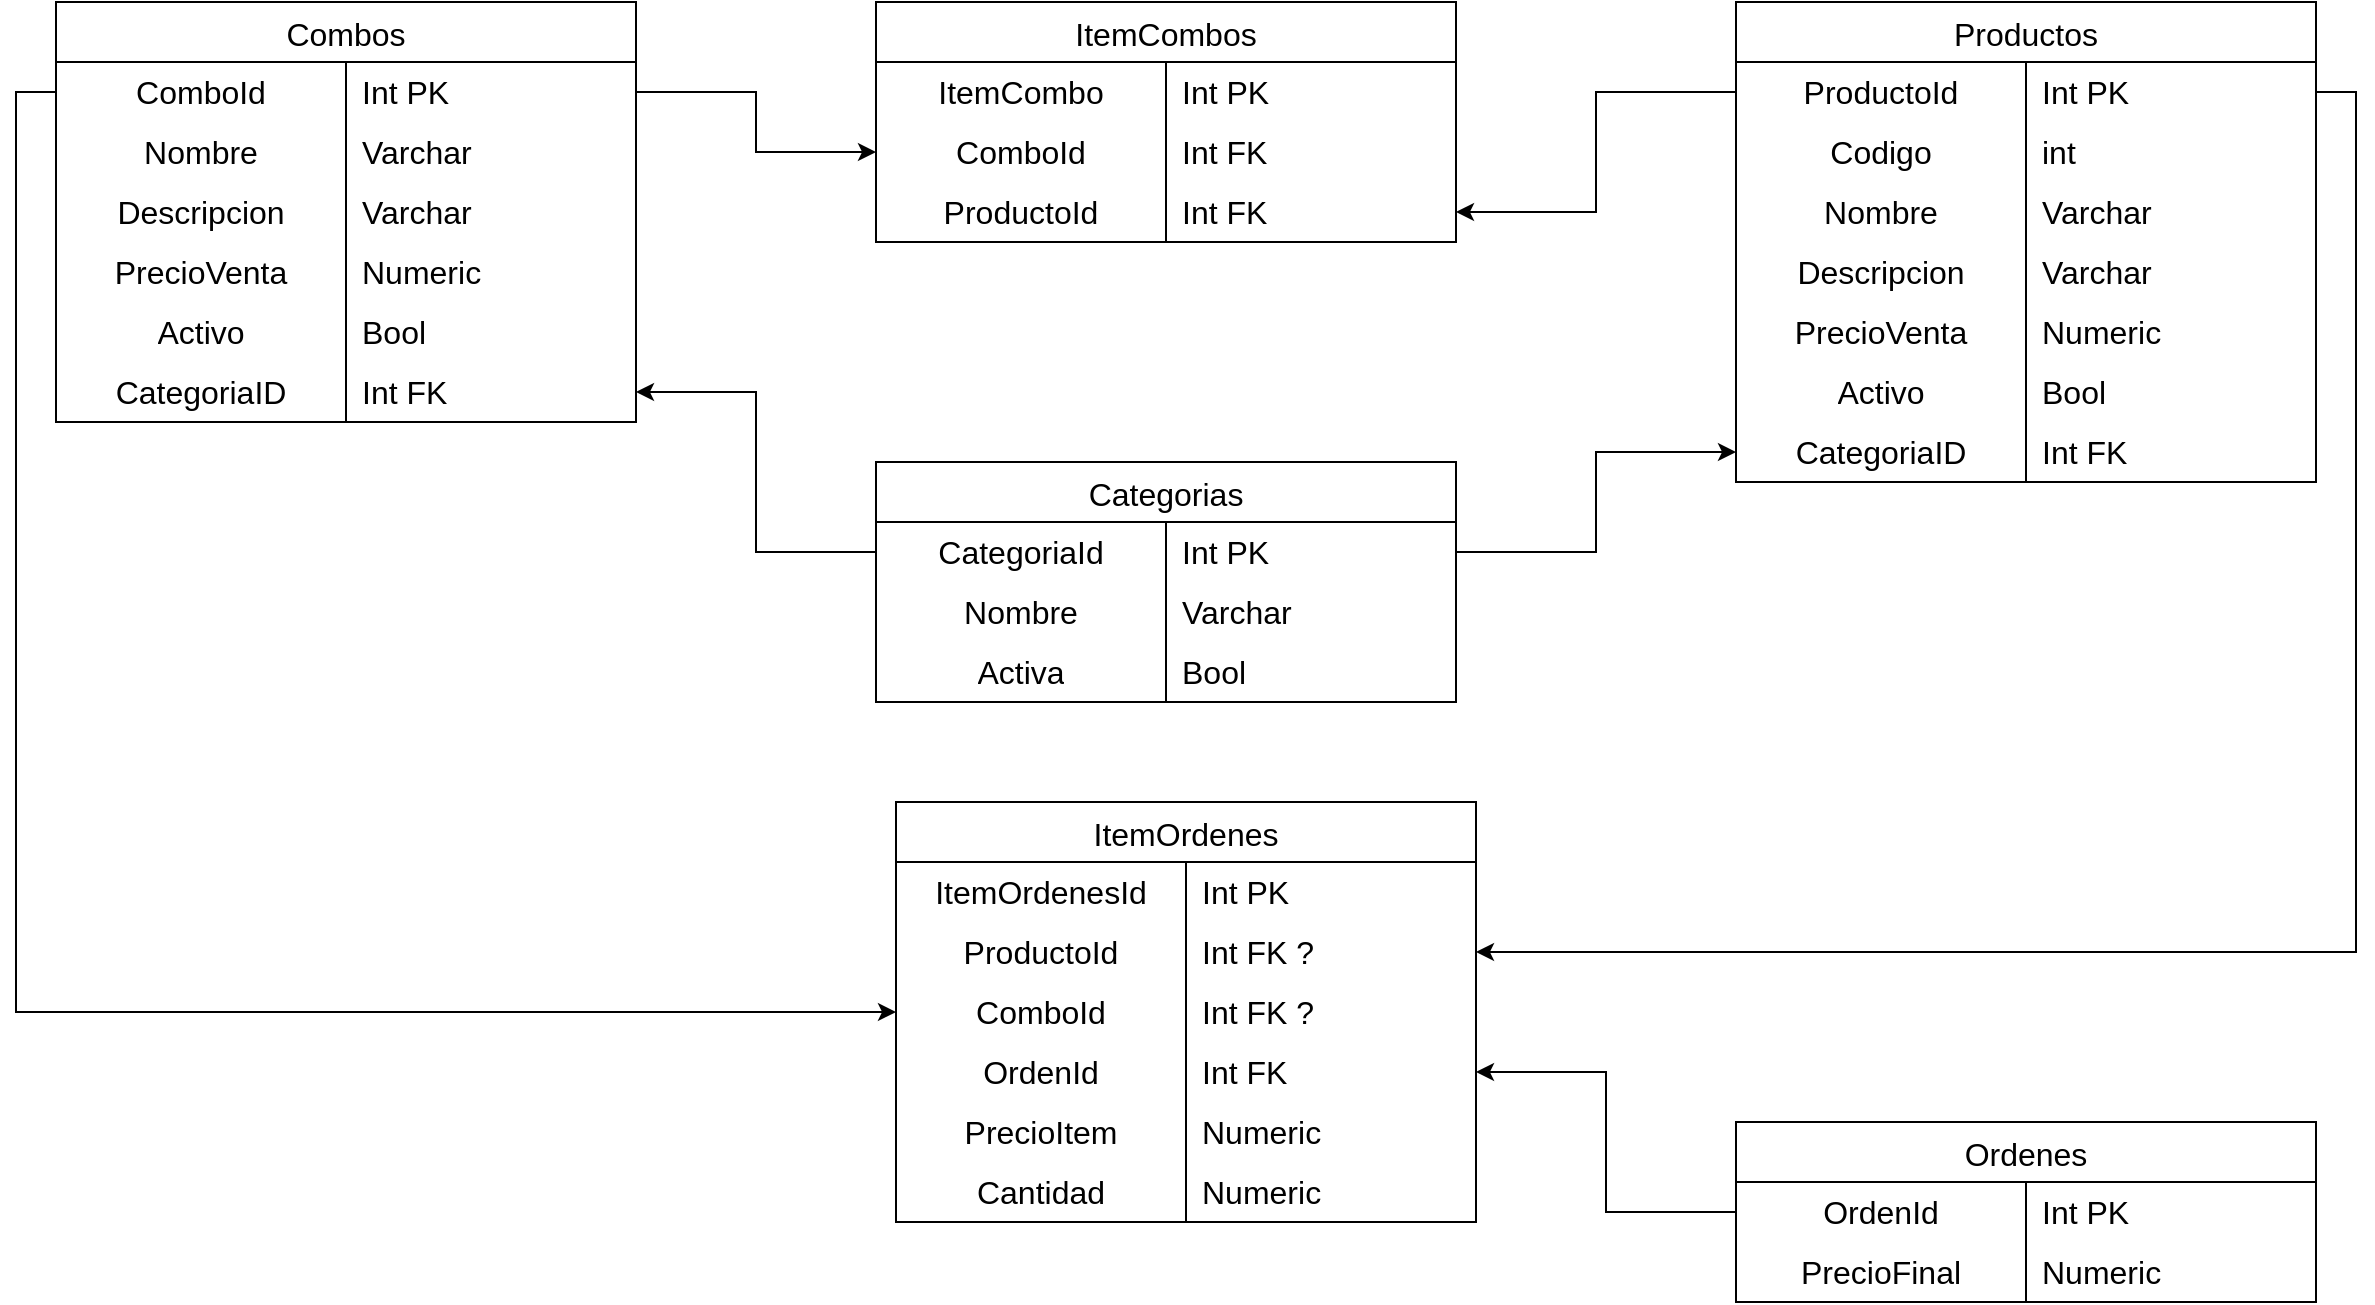 <mxfile version="24.7.17">
  <diagram name="Página-1" id="---xmPfi1bzrRDe6hFAU">
    <mxGraphModel dx="2261" dy="820" grid="1" gridSize="10" guides="1" tooltips="1" connect="1" arrows="1" fold="1" page="1" pageScale="1" pageWidth="827" pageHeight="1169" math="0" shadow="0">
      <root>
        <mxCell id="0" />
        <mxCell id="1" parent="0" />
        <mxCell id="fr_RESobYbDd9qeZKSkL-1" value="Productos" style="shape=table;startSize=30;container=1;collapsible=0;childLayout=tableLayout;fixedRows=1;rowLines=0;fontStyle=0;strokeColor=default;fontSize=16;" vertex="1" parent="1">
          <mxGeometry x="70" y="110" width="290" height="240" as="geometry" />
        </mxCell>
        <mxCell id="fr_RESobYbDd9qeZKSkL-2" value="" style="shape=tableRow;horizontal=0;startSize=0;swimlaneHead=0;swimlaneBody=0;top=0;left=0;bottom=0;right=0;collapsible=0;dropTarget=0;fillColor=none;points=[[0,0.5],[1,0.5]];portConstraint=eastwest;strokeColor=inherit;fontSize=16;" vertex="1" parent="fr_RESobYbDd9qeZKSkL-1">
          <mxGeometry y="30" width="290" height="30" as="geometry" />
        </mxCell>
        <mxCell id="fr_RESobYbDd9qeZKSkL-3" value="ProductoId" style="shape=partialRectangle;html=1;whiteSpace=wrap;connectable=0;fillColor=none;top=0;left=0;bottom=0;right=0;overflow=hidden;pointerEvents=1;strokeColor=inherit;fontSize=16;" vertex="1" parent="fr_RESobYbDd9qeZKSkL-2">
          <mxGeometry width="145" height="30" as="geometry">
            <mxRectangle width="145" height="30" as="alternateBounds" />
          </mxGeometry>
        </mxCell>
        <mxCell id="fr_RESobYbDd9qeZKSkL-4" value="Int PK" style="shape=partialRectangle;html=1;whiteSpace=wrap;connectable=0;fillColor=none;top=0;left=0;bottom=0;right=0;align=left;spacingLeft=6;overflow=hidden;strokeColor=inherit;fontSize=16;" vertex="1" parent="fr_RESobYbDd9qeZKSkL-2">
          <mxGeometry x="145" width="145" height="30" as="geometry">
            <mxRectangle width="145" height="30" as="alternateBounds" />
          </mxGeometry>
        </mxCell>
        <mxCell id="fr_RESobYbDd9qeZKSkL-150" value="" style="shape=tableRow;horizontal=0;startSize=0;swimlaneHead=0;swimlaneBody=0;top=0;left=0;bottom=0;right=0;collapsible=0;dropTarget=0;fillColor=none;points=[[0,0.5],[1,0.5]];portConstraint=eastwest;strokeColor=inherit;fontSize=16;" vertex="1" parent="fr_RESobYbDd9qeZKSkL-1">
          <mxGeometry y="60" width="290" height="30" as="geometry" />
        </mxCell>
        <mxCell id="fr_RESobYbDd9qeZKSkL-151" value="Codigo" style="shape=partialRectangle;html=1;whiteSpace=wrap;connectable=0;fillColor=none;top=0;left=0;bottom=0;right=0;overflow=hidden;pointerEvents=1;strokeColor=inherit;fontSize=16;" vertex="1" parent="fr_RESobYbDd9qeZKSkL-150">
          <mxGeometry width="145" height="30" as="geometry">
            <mxRectangle width="145" height="30" as="alternateBounds" />
          </mxGeometry>
        </mxCell>
        <mxCell id="fr_RESobYbDd9qeZKSkL-152" value="int" style="shape=partialRectangle;html=1;whiteSpace=wrap;connectable=0;fillColor=none;top=0;left=0;bottom=0;right=0;align=left;spacingLeft=6;overflow=hidden;strokeColor=inherit;fontSize=16;" vertex="1" parent="fr_RESobYbDd9qeZKSkL-150">
          <mxGeometry x="145" width="145" height="30" as="geometry">
            <mxRectangle width="145" height="30" as="alternateBounds" />
          </mxGeometry>
        </mxCell>
        <mxCell id="fr_RESobYbDd9qeZKSkL-5" value="" style="shape=tableRow;horizontal=0;startSize=0;swimlaneHead=0;swimlaneBody=0;top=0;left=0;bottom=0;right=0;collapsible=0;dropTarget=0;fillColor=none;points=[[0,0.5],[1,0.5]];portConstraint=eastwest;strokeColor=inherit;fontSize=16;" vertex="1" parent="fr_RESobYbDd9qeZKSkL-1">
          <mxGeometry y="90" width="290" height="30" as="geometry" />
        </mxCell>
        <mxCell id="fr_RESobYbDd9qeZKSkL-6" value="Nombre" style="shape=partialRectangle;html=1;whiteSpace=wrap;connectable=0;fillColor=none;top=0;left=0;bottom=0;right=0;overflow=hidden;strokeColor=inherit;fontSize=16;" vertex="1" parent="fr_RESobYbDd9qeZKSkL-5">
          <mxGeometry width="145" height="30" as="geometry">
            <mxRectangle width="145" height="30" as="alternateBounds" />
          </mxGeometry>
        </mxCell>
        <mxCell id="fr_RESobYbDd9qeZKSkL-7" value="Varchar" style="shape=partialRectangle;html=1;whiteSpace=wrap;connectable=0;fillColor=none;top=0;left=0;bottom=0;right=0;align=left;spacingLeft=6;overflow=hidden;strokeColor=inherit;fontSize=16;" vertex="1" parent="fr_RESobYbDd9qeZKSkL-5">
          <mxGeometry x="145" width="145" height="30" as="geometry">
            <mxRectangle width="145" height="30" as="alternateBounds" />
          </mxGeometry>
        </mxCell>
        <mxCell id="fr_RESobYbDd9qeZKSkL-8" value="" style="shape=tableRow;horizontal=0;startSize=0;swimlaneHead=0;swimlaneBody=0;top=0;left=0;bottom=0;right=0;collapsible=0;dropTarget=0;fillColor=none;points=[[0,0.5],[1,0.5]];portConstraint=eastwest;strokeColor=inherit;fontSize=16;" vertex="1" parent="fr_RESobYbDd9qeZKSkL-1">
          <mxGeometry y="120" width="290" height="30" as="geometry" />
        </mxCell>
        <mxCell id="fr_RESobYbDd9qeZKSkL-9" value="Descripcion" style="shape=partialRectangle;html=1;whiteSpace=wrap;connectable=0;fillColor=none;top=0;left=0;bottom=0;right=0;overflow=hidden;strokeColor=inherit;fontSize=16;" vertex="1" parent="fr_RESobYbDd9qeZKSkL-8">
          <mxGeometry width="145" height="30" as="geometry">
            <mxRectangle width="145" height="30" as="alternateBounds" />
          </mxGeometry>
        </mxCell>
        <mxCell id="fr_RESobYbDd9qeZKSkL-10" value="Varchar" style="shape=partialRectangle;html=1;whiteSpace=wrap;connectable=0;fillColor=none;top=0;left=0;bottom=0;right=0;align=left;spacingLeft=6;overflow=hidden;strokeColor=inherit;fontSize=16;" vertex="1" parent="fr_RESobYbDd9qeZKSkL-8">
          <mxGeometry x="145" width="145" height="30" as="geometry">
            <mxRectangle width="145" height="30" as="alternateBounds" />
          </mxGeometry>
        </mxCell>
        <mxCell id="fr_RESobYbDd9qeZKSkL-11" value="" style="shape=tableRow;horizontal=0;startSize=0;swimlaneHead=0;swimlaneBody=0;top=0;left=0;bottom=0;right=0;collapsible=0;dropTarget=0;fillColor=none;points=[[0,0.5],[1,0.5]];portConstraint=eastwest;strokeColor=inherit;fontSize=16;" vertex="1" parent="fr_RESobYbDd9qeZKSkL-1">
          <mxGeometry y="150" width="290" height="30" as="geometry" />
        </mxCell>
        <mxCell id="fr_RESobYbDd9qeZKSkL-12" value="PrecioVenta" style="shape=partialRectangle;html=1;whiteSpace=wrap;connectable=0;fillColor=none;top=0;left=0;bottom=0;right=0;overflow=hidden;strokeColor=inherit;fontSize=16;" vertex="1" parent="fr_RESobYbDd9qeZKSkL-11">
          <mxGeometry width="145" height="30" as="geometry">
            <mxRectangle width="145" height="30" as="alternateBounds" />
          </mxGeometry>
        </mxCell>
        <mxCell id="fr_RESobYbDd9qeZKSkL-13" value="Numeric" style="shape=partialRectangle;html=1;whiteSpace=wrap;connectable=0;fillColor=none;top=0;left=0;bottom=0;right=0;align=left;spacingLeft=6;overflow=hidden;strokeColor=inherit;fontSize=16;" vertex="1" parent="fr_RESobYbDd9qeZKSkL-11">
          <mxGeometry x="145" width="145" height="30" as="geometry">
            <mxRectangle width="145" height="30" as="alternateBounds" />
          </mxGeometry>
        </mxCell>
        <mxCell id="fr_RESobYbDd9qeZKSkL-14" value="" style="shape=tableRow;horizontal=0;startSize=0;swimlaneHead=0;swimlaneBody=0;top=0;left=0;bottom=0;right=0;collapsible=0;dropTarget=0;fillColor=none;points=[[0,0.5],[1,0.5]];portConstraint=eastwest;strokeColor=inherit;fontSize=16;" vertex="1" parent="fr_RESobYbDd9qeZKSkL-1">
          <mxGeometry y="180" width="290" height="30" as="geometry" />
        </mxCell>
        <mxCell id="fr_RESobYbDd9qeZKSkL-15" value="Activo" style="shape=partialRectangle;html=1;whiteSpace=wrap;connectable=0;fillColor=none;top=0;left=0;bottom=0;right=0;overflow=hidden;strokeColor=inherit;fontSize=16;" vertex="1" parent="fr_RESobYbDd9qeZKSkL-14">
          <mxGeometry width="145" height="30" as="geometry">
            <mxRectangle width="145" height="30" as="alternateBounds" />
          </mxGeometry>
        </mxCell>
        <mxCell id="fr_RESobYbDd9qeZKSkL-16" value="Bool" style="shape=partialRectangle;html=1;whiteSpace=wrap;connectable=0;fillColor=none;top=0;left=0;bottom=0;right=0;align=left;spacingLeft=6;overflow=hidden;strokeColor=inherit;fontSize=16;" vertex="1" parent="fr_RESobYbDd9qeZKSkL-14">
          <mxGeometry x="145" width="145" height="30" as="geometry">
            <mxRectangle width="145" height="30" as="alternateBounds" />
          </mxGeometry>
        </mxCell>
        <mxCell id="fr_RESobYbDd9qeZKSkL-17" value="" style="shape=tableRow;horizontal=0;startSize=0;swimlaneHead=0;swimlaneBody=0;top=0;left=0;bottom=0;right=0;collapsible=0;dropTarget=0;fillColor=none;points=[[0,0.5],[1,0.5]];portConstraint=eastwest;strokeColor=inherit;fontSize=16;" vertex="1" parent="fr_RESobYbDd9qeZKSkL-1">
          <mxGeometry y="210" width="290" height="30" as="geometry" />
        </mxCell>
        <mxCell id="fr_RESobYbDd9qeZKSkL-18" value="CategoriaID" style="shape=partialRectangle;html=1;whiteSpace=wrap;connectable=0;fillColor=none;top=0;left=0;bottom=0;right=0;overflow=hidden;strokeColor=inherit;fontSize=16;" vertex="1" parent="fr_RESobYbDd9qeZKSkL-17">
          <mxGeometry width="145" height="30" as="geometry">
            <mxRectangle width="145" height="30" as="alternateBounds" />
          </mxGeometry>
        </mxCell>
        <mxCell id="fr_RESobYbDd9qeZKSkL-19" value="Int FK" style="shape=partialRectangle;html=1;whiteSpace=wrap;connectable=0;fillColor=none;top=0;left=0;bottom=0;right=0;align=left;spacingLeft=6;overflow=hidden;strokeColor=inherit;fontSize=16;" vertex="1" parent="fr_RESobYbDd9qeZKSkL-17">
          <mxGeometry x="145" width="145" height="30" as="geometry">
            <mxRectangle width="145" height="30" as="alternateBounds" />
          </mxGeometry>
        </mxCell>
        <mxCell id="fr_RESobYbDd9qeZKSkL-20" value="Categorias" style="shape=table;startSize=30;container=1;collapsible=0;childLayout=tableLayout;fixedRows=1;rowLines=0;fontStyle=0;strokeColor=default;fontSize=16;" vertex="1" parent="1">
          <mxGeometry x="-360" y="340" width="290" height="120" as="geometry" />
        </mxCell>
        <mxCell id="fr_RESobYbDd9qeZKSkL-21" value="" style="shape=tableRow;horizontal=0;startSize=0;swimlaneHead=0;swimlaneBody=0;top=0;left=0;bottom=0;right=0;collapsible=0;dropTarget=0;fillColor=none;points=[[0,0.5],[1,0.5]];portConstraint=eastwest;strokeColor=inherit;fontSize=16;" vertex="1" parent="fr_RESobYbDd9qeZKSkL-20">
          <mxGeometry y="30" width="290" height="30" as="geometry" />
        </mxCell>
        <mxCell id="fr_RESobYbDd9qeZKSkL-22" value="CategoriaId" style="shape=partialRectangle;html=1;whiteSpace=wrap;connectable=0;fillColor=none;top=0;left=0;bottom=0;right=0;overflow=hidden;pointerEvents=1;strokeColor=inherit;fontSize=16;" vertex="1" parent="fr_RESobYbDd9qeZKSkL-21">
          <mxGeometry width="145" height="30" as="geometry">
            <mxRectangle width="145" height="30" as="alternateBounds" />
          </mxGeometry>
        </mxCell>
        <mxCell id="fr_RESobYbDd9qeZKSkL-23" value="Int PK" style="shape=partialRectangle;html=1;whiteSpace=wrap;connectable=0;fillColor=none;top=0;left=0;bottom=0;right=0;align=left;spacingLeft=6;overflow=hidden;strokeColor=inherit;fontSize=16;" vertex="1" parent="fr_RESobYbDd9qeZKSkL-21">
          <mxGeometry x="145" width="145" height="30" as="geometry">
            <mxRectangle width="145" height="30" as="alternateBounds" />
          </mxGeometry>
        </mxCell>
        <mxCell id="fr_RESobYbDd9qeZKSkL-24" value="" style="shape=tableRow;horizontal=0;startSize=0;swimlaneHead=0;swimlaneBody=0;top=0;left=0;bottom=0;right=0;collapsible=0;dropTarget=0;fillColor=none;points=[[0,0.5],[1,0.5]];portConstraint=eastwest;strokeColor=inherit;fontSize=16;" vertex="1" parent="fr_RESobYbDd9qeZKSkL-20">
          <mxGeometry y="60" width="290" height="30" as="geometry" />
        </mxCell>
        <mxCell id="fr_RESobYbDd9qeZKSkL-25" value="Nombre" style="shape=partialRectangle;html=1;whiteSpace=wrap;connectable=0;fillColor=none;top=0;left=0;bottom=0;right=0;overflow=hidden;strokeColor=inherit;fontSize=16;" vertex="1" parent="fr_RESobYbDd9qeZKSkL-24">
          <mxGeometry width="145" height="30" as="geometry">
            <mxRectangle width="145" height="30" as="alternateBounds" />
          </mxGeometry>
        </mxCell>
        <mxCell id="fr_RESobYbDd9qeZKSkL-26" value="Varchar" style="shape=partialRectangle;html=1;whiteSpace=wrap;connectable=0;fillColor=none;top=0;left=0;bottom=0;right=0;align=left;spacingLeft=6;overflow=hidden;strokeColor=inherit;fontSize=16;" vertex="1" parent="fr_RESobYbDd9qeZKSkL-24">
          <mxGeometry x="145" width="145" height="30" as="geometry">
            <mxRectangle width="145" height="30" as="alternateBounds" />
          </mxGeometry>
        </mxCell>
        <mxCell id="fr_RESobYbDd9qeZKSkL-27" value="" style="shape=tableRow;horizontal=0;startSize=0;swimlaneHead=0;swimlaneBody=0;top=0;left=0;bottom=0;right=0;collapsible=0;dropTarget=0;fillColor=none;points=[[0,0.5],[1,0.5]];portConstraint=eastwest;strokeColor=inherit;fontSize=16;" vertex="1" parent="fr_RESobYbDd9qeZKSkL-20">
          <mxGeometry y="90" width="290" height="30" as="geometry" />
        </mxCell>
        <mxCell id="fr_RESobYbDd9qeZKSkL-28" value="Activa" style="shape=partialRectangle;html=1;whiteSpace=wrap;connectable=0;fillColor=none;top=0;left=0;bottom=0;right=0;overflow=hidden;strokeColor=inherit;fontSize=16;" vertex="1" parent="fr_RESobYbDd9qeZKSkL-27">
          <mxGeometry width="145" height="30" as="geometry">
            <mxRectangle width="145" height="30" as="alternateBounds" />
          </mxGeometry>
        </mxCell>
        <mxCell id="fr_RESobYbDd9qeZKSkL-29" value="Bool" style="shape=partialRectangle;html=1;whiteSpace=wrap;connectable=0;fillColor=none;top=0;left=0;bottom=0;right=0;align=left;spacingLeft=6;overflow=hidden;strokeColor=inherit;fontSize=16;" vertex="1" parent="fr_RESobYbDd9qeZKSkL-27">
          <mxGeometry x="145" width="145" height="30" as="geometry">
            <mxRectangle width="145" height="30" as="alternateBounds" />
          </mxGeometry>
        </mxCell>
        <mxCell id="fr_RESobYbDd9qeZKSkL-67" value="Combos" style="shape=table;startSize=30;container=1;collapsible=0;childLayout=tableLayout;fixedRows=1;rowLines=0;fontStyle=0;strokeColor=default;fontSize=16;" vertex="1" parent="1">
          <mxGeometry x="-770" y="110" width="290" height="210" as="geometry" />
        </mxCell>
        <mxCell id="fr_RESobYbDd9qeZKSkL-68" value="" style="shape=tableRow;horizontal=0;startSize=0;swimlaneHead=0;swimlaneBody=0;top=0;left=0;bottom=0;right=0;collapsible=0;dropTarget=0;fillColor=none;points=[[0,0.5],[1,0.5]];portConstraint=eastwest;strokeColor=inherit;fontSize=16;" vertex="1" parent="fr_RESobYbDd9qeZKSkL-67">
          <mxGeometry y="30" width="290" height="30" as="geometry" />
        </mxCell>
        <mxCell id="fr_RESobYbDd9qeZKSkL-69" value="ComboId" style="shape=partialRectangle;html=1;whiteSpace=wrap;connectable=0;fillColor=none;top=0;left=0;bottom=0;right=0;overflow=hidden;pointerEvents=1;strokeColor=inherit;fontSize=16;" vertex="1" parent="fr_RESobYbDd9qeZKSkL-68">
          <mxGeometry width="145" height="30" as="geometry">
            <mxRectangle width="145" height="30" as="alternateBounds" />
          </mxGeometry>
        </mxCell>
        <mxCell id="fr_RESobYbDd9qeZKSkL-70" value="Int PK" style="shape=partialRectangle;html=1;whiteSpace=wrap;connectable=0;fillColor=none;top=0;left=0;bottom=0;right=0;align=left;spacingLeft=6;overflow=hidden;strokeColor=inherit;fontSize=16;" vertex="1" parent="fr_RESobYbDd9qeZKSkL-68">
          <mxGeometry x="145" width="145" height="30" as="geometry">
            <mxRectangle width="145" height="30" as="alternateBounds" />
          </mxGeometry>
        </mxCell>
        <mxCell id="fr_RESobYbDd9qeZKSkL-71" value="" style="shape=tableRow;horizontal=0;startSize=0;swimlaneHead=0;swimlaneBody=0;top=0;left=0;bottom=0;right=0;collapsible=0;dropTarget=0;fillColor=none;points=[[0,0.5],[1,0.5]];portConstraint=eastwest;strokeColor=inherit;fontSize=16;" vertex="1" parent="fr_RESobYbDd9qeZKSkL-67">
          <mxGeometry y="60" width="290" height="30" as="geometry" />
        </mxCell>
        <mxCell id="fr_RESobYbDd9qeZKSkL-72" value="Nombre" style="shape=partialRectangle;html=1;whiteSpace=wrap;connectable=0;fillColor=none;top=0;left=0;bottom=0;right=0;overflow=hidden;strokeColor=inherit;fontSize=16;" vertex="1" parent="fr_RESobYbDd9qeZKSkL-71">
          <mxGeometry width="145" height="30" as="geometry">
            <mxRectangle width="145" height="30" as="alternateBounds" />
          </mxGeometry>
        </mxCell>
        <mxCell id="fr_RESobYbDd9qeZKSkL-73" value="Varchar" style="shape=partialRectangle;html=1;whiteSpace=wrap;connectable=0;fillColor=none;top=0;left=0;bottom=0;right=0;align=left;spacingLeft=6;overflow=hidden;strokeColor=inherit;fontSize=16;" vertex="1" parent="fr_RESobYbDd9qeZKSkL-71">
          <mxGeometry x="145" width="145" height="30" as="geometry">
            <mxRectangle width="145" height="30" as="alternateBounds" />
          </mxGeometry>
        </mxCell>
        <mxCell id="fr_RESobYbDd9qeZKSkL-74" value="" style="shape=tableRow;horizontal=0;startSize=0;swimlaneHead=0;swimlaneBody=0;top=0;left=0;bottom=0;right=0;collapsible=0;dropTarget=0;fillColor=none;points=[[0,0.5],[1,0.5]];portConstraint=eastwest;strokeColor=inherit;fontSize=16;" vertex="1" parent="fr_RESobYbDd9qeZKSkL-67">
          <mxGeometry y="90" width="290" height="30" as="geometry" />
        </mxCell>
        <mxCell id="fr_RESobYbDd9qeZKSkL-75" value="Descripcion" style="shape=partialRectangle;html=1;whiteSpace=wrap;connectable=0;fillColor=none;top=0;left=0;bottom=0;right=0;overflow=hidden;strokeColor=inherit;fontSize=16;" vertex="1" parent="fr_RESobYbDd9qeZKSkL-74">
          <mxGeometry width="145" height="30" as="geometry">
            <mxRectangle width="145" height="30" as="alternateBounds" />
          </mxGeometry>
        </mxCell>
        <mxCell id="fr_RESobYbDd9qeZKSkL-76" value="Varchar" style="shape=partialRectangle;html=1;whiteSpace=wrap;connectable=0;fillColor=none;top=0;left=0;bottom=0;right=0;align=left;spacingLeft=6;overflow=hidden;strokeColor=inherit;fontSize=16;" vertex="1" parent="fr_RESobYbDd9qeZKSkL-74">
          <mxGeometry x="145" width="145" height="30" as="geometry">
            <mxRectangle width="145" height="30" as="alternateBounds" />
          </mxGeometry>
        </mxCell>
        <mxCell id="fr_RESobYbDd9qeZKSkL-77" value="" style="shape=tableRow;horizontal=0;startSize=0;swimlaneHead=0;swimlaneBody=0;top=0;left=0;bottom=0;right=0;collapsible=0;dropTarget=0;fillColor=none;points=[[0,0.5],[1,0.5]];portConstraint=eastwest;strokeColor=inherit;fontSize=16;" vertex="1" parent="fr_RESobYbDd9qeZKSkL-67">
          <mxGeometry y="120" width="290" height="30" as="geometry" />
        </mxCell>
        <mxCell id="fr_RESobYbDd9qeZKSkL-78" value="PrecioVenta" style="shape=partialRectangle;html=1;whiteSpace=wrap;connectable=0;fillColor=none;top=0;left=0;bottom=0;right=0;overflow=hidden;strokeColor=inherit;fontSize=16;" vertex="1" parent="fr_RESobYbDd9qeZKSkL-77">
          <mxGeometry width="145" height="30" as="geometry">
            <mxRectangle width="145" height="30" as="alternateBounds" />
          </mxGeometry>
        </mxCell>
        <mxCell id="fr_RESobYbDd9qeZKSkL-79" value="Numeric" style="shape=partialRectangle;html=1;whiteSpace=wrap;connectable=0;fillColor=none;top=0;left=0;bottom=0;right=0;align=left;spacingLeft=6;overflow=hidden;strokeColor=inherit;fontSize=16;" vertex="1" parent="fr_RESobYbDd9qeZKSkL-77">
          <mxGeometry x="145" width="145" height="30" as="geometry">
            <mxRectangle width="145" height="30" as="alternateBounds" />
          </mxGeometry>
        </mxCell>
        <mxCell id="fr_RESobYbDd9qeZKSkL-80" value="" style="shape=tableRow;horizontal=0;startSize=0;swimlaneHead=0;swimlaneBody=0;top=0;left=0;bottom=0;right=0;collapsible=0;dropTarget=0;fillColor=none;points=[[0,0.5],[1,0.5]];portConstraint=eastwest;strokeColor=inherit;fontSize=16;" vertex="1" parent="fr_RESobYbDd9qeZKSkL-67">
          <mxGeometry y="150" width="290" height="30" as="geometry" />
        </mxCell>
        <mxCell id="fr_RESobYbDd9qeZKSkL-81" value="Activo" style="shape=partialRectangle;html=1;whiteSpace=wrap;connectable=0;fillColor=none;top=0;left=0;bottom=0;right=0;overflow=hidden;strokeColor=inherit;fontSize=16;" vertex="1" parent="fr_RESobYbDd9qeZKSkL-80">
          <mxGeometry width="145" height="30" as="geometry">
            <mxRectangle width="145" height="30" as="alternateBounds" />
          </mxGeometry>
        </mxCell>
        <mxCell id="fr_RESobYbDd9qeZKSkL-82" value="Bool" style="shape=partialRectangle;html=1;whiteSpace=wrap;connectable=0;fillColor=none;top=0;left=0;bottom=0;right=0;align=left;spacingLeft=6;overflow=hidden;strokeColor=inherit;fontSize=16;" vertex="1" parent="fr_RESobYbDd9qeZKSkL-80">
          <mxGeometry x="145" width="145" height="30" as="geometry">
            <mxRectangle width="145" height="30" as="alternateBounds" />
          </mxGeometry>
        </mxCell>
        <mxCell id="fr_RESobYbDd9qeZKSkL-83" value="" style="shape=tableRow;horizontal=0;startSize=0;swimlaneHead=0;swimlaneBody=0;top=0;left=0;bottom=0;right=0;collapsible=0;dropTarget=0;fillColor=none;points=[[0,0.5],[1,0.5]];portConstraint=eastwest;strokeColor=inherit;fontSize=16;" vertex="1" parent="fr_RESobYbDd9qeZKSkL-67">
          <mxGeometry y="180" width="290" height="30" as="geometry" />
        </mxCell>
        <mxCell id="fr_RESobYbDd9qeZKSkL-84" value="CategoriaID" style="shape=partialRectangle;html=1;whiteSpace=wrap;connectable=0;fillColor=none;top=0;left=0;bottom=0;right=0;overflow=hidden;strokeColor=inherit;fontSize=16;" vertex="1" parent="fr_RESobYbDd9qeZKSkL-83">
          <mxGeometry width="145" height="30" as="geometry">
            <mxRectangle width="145" height="30" as="alternateBounds" />
          </mxGeometry>
        </mxCell>
        <mxCell id="fr_RESobYbDd9qeZKSkL-85" value="Int FK" style="shape=partialRectangle;html=1;whiteSpace=wrap;connectable=0;fillColor=none;top=0;left=0;bottom=0;right=0;align=left;spacingLeft=6;overflow=hidden;strokeColor=inherit;fontSize=16;" vertex="1" parent="fr_RESobYbDd9qeZKSkL-83">
          <mxGeometry x="145" width="145" height="30" as="geometry">
            <mxRectangle width="145" height="30" as="alternateBounds" />
          </mxGeometry>
        </mxCell>
        <mxCell id="fr_RESobYbDd9qeZKSkL-86" value="ItemCombos" style="shape=table;startSize=30;container=1;collapsible=0;childLayout=tableLayout;fixedRows=1;rowLines=0;fontStyle=0;strokeColor=default;fontSize=16;" vertex="1" parent="1">
          <mxGeometry x="-360" y="110" width="290" height="120" as="geometry" />
        </mxCell>
        <mxCell id="fr_RESobYbDd9qeZKSkL-87" value="" style="shape=tableRow;horizontal=0;startSize=0;swimlaneHead=0;swimlaneBody=0;top=0;left=0;bottom=0;right=0;collapsible=0;dropTarget=0;fillColor=none;points=[[0,0.5],[1,0.5]];portConstraint=eastwest;strokeColor=inherit;fontSize=16;" vertex="1" parent="fr_RESobYbDd9qeZKSkL-86">
          <mxGeometry y="30" width="290" height="30" as="geometry" />
        </mxCell>
        <mxCell id="fr_RESobYbDd9qeZKSkL-88" value="ItemCombo" style="shape=partialRectangle;html=1;whiteSpace=wrap;connectable=0;fillColor=none;top=0;left=0;bottom=0;right=0;overflow=hidden;pointerEvents=1;strokeColor=inherit;fontSize=16;" vertex="1" parent="fr_RESobYbDd9qeZKSkL-87">
          <mxGeometry width="145" height="30" as="geometry">
            <mxRectangle width="145" height="30" as="alternateBounds" />
          </mxGeometry>
        </mxCell>
        <mxCell id="fr_RESobYbDd9qeZKSkL-89" value="Int PK" style="shape=partialRectangle;html=1;whiteSpace=wrap;connectable=0;fillColor=none;top=0;left=0;bottom=0;right=0;align=left;spacingLeft=6;overflow=hidden;strokeColor=inherit;fontSize=16;" vertex="1" parent="fr_RESobYbDd9qeZKSkL-87">
          <mxGeometry x="145" width="145" height="30" as="geometry">
            <mxRectangle width="145" height="30" as="alternateBounds" />
          </mxGeometry>
        </mxCell>
        <mxCell id="fr_RESobYbDd9qeZKSkL-90" value="" style="shape=tableRow;horizontal=0;startSize=0;swimlaneHead=0;swimlaneBody=0;top=0;left=0;bottom=0;right=0;collapsible=0;dropTarget=0;fillColor=none;points=[[0,0.5],[1,0.5]];portConstraint=eastwest;strokeColor=inherit;fontSize=16;" vertex="1" parent="fr_RESobYbDd9qeZKSkL-86">
          <mxGeometry y="60" width="290" height="30" as="geometry" />
        </mxCell>
        <mxCell id="fr_RESobYbDd9qeZKSkL-91" value="ComboId" style="shape=partialRectangle;html=1;whiteSpace=wrap;connectable=0;fillColor=none;top=0;left=0;bottom=0;right=0;overflow=hidden;strokeColor=inherit;fontSize=16;" vertex="1" parent="fr_RESobYbDd9qeZKSkL-90">
          <mxGeometry width="145" height="30" as="geometry">
            <mxRectangle width="145" height="30" as="alternateBounds" />
          </mxGeometry>
        </mxCell>
        <mxCell id="fr_RESobYbDd9qeZKSkL-92" value="Int FK" style="shape=partialRectangle;html=1;whiteSpace=wrap;connectable=0;fillColor=none;top=0;left=0;bottom=0;right=0;align=left;spacingLeft=6;overflow=hidden;strokeColor=inherit;fontSize=16;" vertex="1" parent="fr_RESobYbDd9qeZKSkL-90">
          <mxGeometry x="145" width="145" height="30" as="geometry">
            <mxRectangle width="145" height="30" as="alternateBounds" />
          </mxGeometry>
        </mxCell>
        <mxCell id="fr_RESobYbDd9qeZKSkL-93" value="" style="shape=tableRow;horizontal=0;startSize=0;swimlaneHead=0;swimlaneBody=0;top=0;left=0;bottom=0;right=0;collapsible=0;dropTarget=0;fillColor=none;points=[[0,0.5],[1,0.5]];portConstraint=eastwest;strokeColor=inherit;fontSize=16;" vertex="1" parent="fr_RESobYbDd9qeZKSkL-86">
          <mxGeometry y="90" width="290" height="30" as="geometry" />
        </mxCell>
        <mxCell id="fr_RESobYbDd9qeZKSkL-94" value="ProductoId" style="shape=partialRectangle;html=1;whiteSpace=wrap;connectable=0;fillColor=none;top=0;left=0;bottom=0;right=0;overflow=hidden;strokeColor=inherit;fontSize=16;" vertex="1" parent="fr_RESobYbDd9qeZKSkL-93">
          <mxGeometry width="145" height="30" as="geometry">
            <mxRectangle width="145" height="30" as="alternateBounds" />
          </mxGeometry>
        </mxCell>
        <mxCell id="fr_RESobYbDd9qeZKSkL-95" value="Int FK" style="shape=partialRectangle;html=1;whiteSpace=wrap;connectable=0;fillColor=none;top=0;left=0;bottom=0;right=0;align=left;spacingLeft=6;overflow=hidden;strokeColor=inherit;fontSize=16;" vertex="1" parent="fr_RESobYbDd9qeZKSkL-93">
          <mxGeometry x="145" width="145" height="30" as="geometry">
            <mxRectangle width="145" height="30" as="alternateBounds" />
          </mxGeometry>
        </mxCell>
        <mxCell id="fr_RESobYbDd9qeZKSkL-105" style="edgeStyle=orthogonalEdgeStyle;rounded=0;orthogonalLoop=1;jettySize=auto;html=1;entryX=1;entryY=0.5;entryDx=0;entryDy=0;" edge="1" parent="1" source="fr_RESobYbDd9qeZKSkL-2" target="fr_RESobYbDd9qeZKSkL-93">
          <mxGeometry relative="1" as="geometry" />
        </mxCell>
        <mxCell id="fr_RESobYbDd9qeZKSkL-106" style="edgeStyle=orthogonalEdgeStyle;rounded=0;orthogonalLoop=1;jettySize=auto;html=1;entryX=0;entryY=0.5;entryDx=0;entryDy=0;" edge="1" parent="1" source="fr_RESobYbDd9qeZKSkL-68" target="fr_RESobYbDd9qeZKSkL-90">
          <mxGeometry relative="1" as="geometry" />
        </mxCell>
        <mxCell id="fr_RESobYbDd9qeZKSkL-107" style="edgeStyle=orthogonalEdgeStyle;rounded=0;orthogonalLoop=1;jettySize=auto;html=1;entryX=1;entryY=0.5;entryDx=0;entryDy=0;" edge="1" parent="1" source="fr_RESobYbDd9qeZKSkL-21" target="fr_RESobYbDd9qeZKSkL-83">
          <mxGeometry relative="1" as="geometry" />
        </mxCell>
        <mxCell id="fr_RESobYbDd9qeZKSkL-108" style="edgeStyle=orthogonalEdgeStyle;rounded=0;orthogonalLoop=1;jettySize=auto;html=1;entryX=0;entryY=0.5;entryDx=0;entryDy=0;" edge="1" parent="1" source="fr_RESobYbDd9qeZKSkL-21" target="fr_RESobYbDd9qeZKSkL-17">
          <mxGeometry relative="1" as="geometry" />
        </mxCell>
        <mxCell id="fr_RESobYbDd9qeZKSkL-109" value="ItemOrdenes" style="shape=table;startSize=30;container=1;collapsible=0;childLayout=tableLayout;fixedRows=1;rowLines=0;fontStyle=0;strokeColor=default;fontSize=16;" vertex="1" parent="1">
          <mxGeometry x="-350" y="510" width="290" height="210" as="geometry" />
        </mxCell>
        <mxCell id="fr_RESobYbDd9qeZKSkL-110" value="" style="shape=tableRow;horizontal=0;startSize=0;swimlaneHead=0;swimlaneBody=0;top=0;left=0;bottom=0;right=0;collapsible=0;dropTarget=0;fillColor=none;points=[[0,0.5],[1,0.5]];portConstraint=eastwest;strokeColor=inherit;fontSize=16;" vertex="1" parent="fr_RESobYbDd9qeZKSkL-109">
          <mxGeometry y="30" width="290" height="30" as="geometry" />
        </mxCell>
        <mxCell id="fr_RESobYbDd9qeZKSkL-111" value="ItemOrdenesId" style="shape=partialRectangle;html=1;whiteSpace=wrap;connectable=0;fillColor=none;top=0;left=0;bottom=0;right=0;overflow=hidden;pointerEvents=1;strokeColor=inherit;fontSize=16;" vertex="1" parent="fr_RESobYbDd9qeZKSkL-110">
          <mxGeometry width="145" height="30" as="geometry">
            <mxRectangle width="145" height="30" as="alternateBounds" />
          </mxGeometry>
        </mxCell>
        <mxCell id="fr_RESobYbDd9qeZKSkL-112" value="Int PK" style="shape=partialRectangle;html=1;whiteSpace=wrap;connectable=0;fillColor=none;top=0;left=0;bottom=0;right=0;align=left;spacingLeft=6;overflow=hidden;strokeColor=inherit;fontSize=16;" vertex="1" parent="fr_RESobYbDd9qeZKSkL-110">
          <mxGeometry x="145" width="145" height="30" as="geometry">
            <mxRectangle width="145" height="30" as="alternateBounds" />
          </mxGeometry>
        </mxCell>
        <mxCell id="fr_RESobYbDd9qeZKSkL-113" value="" style="shape=tableRow;horizontal=0;startSize=0;swimlaneHead=0;swimlaneBody=0;top=0;left=0;bottom=0;right=0;collapsible=0;dropTarget=0;fillColor=none;points=[[0,0.5],[1,0.5]];portConstraint=eastwest;strokeColor=inherit;fontSize=16;" vertex="1" parent="fr_RESobYbDd9qeZKSkL-109">
          <mxGeometry y="60" width="290" height="30" as="geometry" />
        </mxCell>
        <mxCell id="fr_RESobYbDd9qeZKSkL-114" value="ProductoId" style="shape=partialRectangle;html=1;whiteSpace=wrap;connectable=0;fillColor=none;top=0;left=0;bottom=0;right=0;overflow=hidden;strokeColor=inherit;fontSize=16;" vertex="1" parent="fr_RESobYbDd9qeZKSkL-113">
          <mxGeometry width="145" height="30" as="geometry">
            <mxRectangle width="145" height="30" as="alternateBounds" />
          </mxGeometry>
        </mxCell>
        <mxCell id="fr_RESobYbDd9qeZKSkL-115" value="Int FK ?" style="shape=partialRectangle;html=1;whiteSpace=wrap;connectable=0;fillColor=none;top=0;left=0;bottom=0;right=0;align=left;spacingLeft=6;overflow=hidden;strokeColor=inherit;fontSize=16;" vertex="1" parent="fr_RESobYbDd9qeZKSkL-113">
          <mxGeometry x="145" width="145" height="30" as="geometry">
            <mxRectangle width="145" height="30" as="alternateBounds" />
          </mxGeometry>
        </mxCell>
        <mxCell id="fr_RESobYbDd9qeZKSkL-116" value="" style="shape=tableRow;horizontal=0;startSize=0;swimlaneHead=0;swimlaneBody=0;top=0;left=0;bottom=0;right=0;collapsible=0;dropTarget=0;fillColor=none;points=[[0,0.5],[1,0.5]];portConstraint=eastwest;strokeColor=inherit;fontSize=16;" vertex="1" parent="fr_RESobYbDd9qeZKSkL-109">
          <mxGeometry y="90" width="290" height="30" as="geometry" />
        </mxCell>
        <mxCell id="fr_RESobYbDd9qeZKSkL-117" value="ComboId" style="shape=partialRectangle;html=1;whiteSpace=wrap;connectable=0;fillColor=none;top=0;left=0;bottom=0;right=0;overflow=hidden;strokeColor=inherit;fontSize=16;" vertex="1" parent="fr_RESobYbDd9qeZKSkL-116">
          <mxGeometry width="145" height="30" as="geometry">
            <mxRectangle width="145" height="30" as="alternateBounds" />
          </mxGeometry>
        </mxCell>
        <mxCell id="fr_RESobYbDd9qeZKSkL-118" value="Int FK ?" style="shape=partialRectangle;html=1;whiteSpace=wrap;connectable=0;fillColor=none;top=0;left=0;bottom=0;right=0;align=left;spacingLeft=6;overflow=hidden;strokeColor=inherit;fontSize=16;" vertex="1" parent="fr_RESobYbDd9qeZKSkL-116">
          <mxGeometry x="145" width="145" height="30" as="geometry">
            <mxRectangle width="145" height="30" as="alternateBounds" />
          </mxGeometry>
        </mxCell>
        <mxCell id="fr_RESobYbDd9qeZKSkL-146" value="" style="shape=tableRow;horizontal=0;startSize=0;swimlaneHead=0;swimlaneBody=0;top=0;left=0;bottom=0;right=0;collapsible=0;dropTarget=0;fillColor=none;points=[[0,0.5],[1,0.5]];portConstraint=eastwest;strokeColor=inherit;fontSize=16;" vertex="1" parent="fr_RESobYbDd9qeZKSkL-109">
          <mxGeometry y="120" width="290" height="30" as="geometry" />
        </mxCell>
        <mxCell id="fr_RESobYbDd9qeZKSkL-147" value="OrdenId" style="shape=partialRectangle;html=1;whiteSpace=wrap;connectable=0;fillColor=none;top=0;left=0;bottom=0;right=0;overflow=hidden;strokeColor=inherit;fontSize=16;" vertex="1" parent="fr_RESobYbDd9qeZKSkL-146">
          <mxGeometry width="145" height="30" as="geometry">
            <mxRectangle width="145" height="30" as="alternateBounds" />
          </mxGeometry>
        </mxCell>
        <mxCell id="fr_RESobYbDd9qeZKSkL-148" value="Int FK" style="shape=partialRectangle;html=1;whiteSpace=wrap;connectable=0;fillColor=none;top=0;left=0;bottom=0;right=0;align=left;spacingLeft=6;overflow=hidden;strokeColor=inherit;fontSize=16;" vertex="1" parent="fr_RESobYbDd9qeZKSkL-146">
          <mxGeometry x="145" width="145" height="30" as="geometry">
            <mxRectangle width="145" height="30" as="alternateBounds" />
          </mxGeometry>
        </mxCell>
        <mxCell id="fr_RESobYbDd9qeZKSkL-119" value="" style="shape=tableRow;horizontal=0;startSize=0;swimlaneHead=0;swimlaneBody=0;top=0;left=0;bottom=0;right=0;collapsible=0;dropTarget=0;fillColor=none;points=[[0,0.5],[1,0.5]];portConstraint=eastwest;strokeColor=inherit;fontSize=16;" vertex="1" parent="fr_RESobYbDd9qeZKSkL-109">
          <mxGeometry y="150" width="290" height="30" as="geometry" />
        </mxCell>
        <mxCell id="fr_RESobYbDd9qeZKSkL-120" value="PrecioItem" style="shape=partialRectangle;html=1;whiteSpace=wrap;connectable=0;fillColor=none;top=0;left=0;bottom=0;right=0;overflow=hidden;strokeColor=inherit;fontSize=16;" vertex="1" parent="fr_RESobYbDd9qeZKSkL-119">
          <mxGeometry width="145" height="30" as="geometry">
            <mxRectangle width="145" height="30" as="alternateBounds" />
          </mxGeometry>
        </mxCell>
        <mxCell id="fr_RESobYbDd9qeZKSkL-121" value="Numeric" style="shape=partialRectangle;html=1;whiteSpace=wrap;connectable=0;fillColor=none;top=0;left=0;bottom=0;right=0;align=left;spacingLeft=6;overflow=hidden;strokeColor=inherit;fontSize=16;" vertex="1" parent="fr_RESobYbDd9qeZKSkL-119">
          <mxGeometry x="145" width="145" height="30" as="geometry">
            <mxRectangle width="145" height="30" as="alternateBounds" />
          </mxGeometry>
        </mxCell>
        <mxCell id="fr_RESobYbDd9qeZKSkL-122" value="" style="shape=tableRow;horizontal=0;startSize=0;swimlaneHead=0;swimlaneBody=0;top=0;left=0;bottom=0;right=0;collapsible=0;dropTarget=0;fillColor=none;points=[[0,0.5],[1,0.5]];portConstraint=eastwest;strokeColor=inherit;fontSize=16;" vertex="1" parent="fr_RESobYbDd9qeZKSkL-109">
          <mxGeometry y="180" width="290" height="30" as="geometry" />
        </mxCell>
        <mxCell id="fr_RESobYbDd9qeZKSkL-123" value="Cantidad" style="shape=partialRectangle;html=1;whiteSpace=wrap;connectable=0;fillColor=none;top=0;left=0;bottom=0;right=0;overflow=hidden;strokeColor=inherit;fontSize=16;" vertex="1" parent="fr_RESobYbDd9qeZKSkL-122">
          <mxGeometry width="145" height="30" as="geometry">
            <mxRectangle width="145" height="30" as="alternateBounds" />
          </mxGeometry>
        </mxCell>
        <mxCell id="fr_RESobYbDd9qeZKSkL-124" value="Numeric" style="shape=partialRectangle;html=1;whiteSpace=wrap;connectable=0;fillColor=none;top=0;left=0;bottom=0;right=0;align=left;spacingLeft=6;overflow=hidden;strokeColor=inherit;fontSize=16;" vertex="1" parent="fr_RESobYbDd9qeZKSkL-122">
          <mxGeometry x="145" width="145" height="30" as="geometry">
            <mxRectangle width="145" height="30" as="alternateBounds" />
          </mxGeometry>
        </mxCell>
        <mxCell id="fr_RESobYbDd9qeZKSkL-128" value="Ordenes" style="shape=table;startSize=30;container=1;collapsible=0;childLayout=tableLayout;fixedRows=1;rowLines=0;fontStyle=0;strokeColor=default;fontSize=16;" vertex="1" parent="1">
          <mxGeometry x="70" y="670" width="290" height="90" as="geometry" />
        </mxCell>
        <mxCell id="fr_RESobYbDd9qeZKSkL-129" value="" style="shape=tableRow;horizontal=0;startSize=0;swimlaneHead=0;swimlaneBody=0;top=0;left=0;bottom=0;right=0;collapsible=0;dropTarget=0;fillColor=none;points=[[0,0.5],[1,0.5]];portConstraint=eastwest;strokeColor=inherit;fontSize=16;" vertex="1" parent="fr_RESobYbDd9qeZKSkL-128">
          <mxGeometry y="30" width="290" height="30" as="geometry" />
        </mxCell>
        <mxCell id="fr_RESobYbDd9qeZKSkL-130" value="OrdenId" style="shape=partialRectangle;html=1;whiteSpace=wrap;connectable=0;fillColor=none;top=0;left=0;bottom=0;right=0;overflow=hidden;pointerEvents=1;strokeColor=inherit;fontSize=16;" vertex="1" parent="fr_RESobYbDd9qeZKSkL-129">
          <mxGeometry width="145" height="30" as="geometry">
            <mxRectangle width="145" height="30" as="alternateBounds" />
          </mxGeometry>
        </mxCell>
        <mxCell id="fr_RESobYbDd9qeZKSkL-131" value="Int PK" style="shape=partialRectangle;html=1;whiteSpace=wrap;connectable=0;fillColor=none;top=0;left=0;bottom=0;right=0;align=left;spacingLeft=6;overflow=hidden;strokeColor=inherit;fontSize=16;" vertex="1" parent="fr_RESobYbDd9qeZKSkL-129">
          <mxGeometry x="145" width="145" height="30" as="geometry">
            <mxRectangle width="145" height="30" as="alternateBounds" />
          </mxGeometry>
        </mxCell>
        <mxCell id="fr_RESobYbDd9qeZKSkL-138" value="" style="shape=tableRow;horizontal=0;startSize=0;swimlaneHead=0;swimlaneBody=0;top=0;left=0;bottom=0;right=0;collapsible=0;dropTarget=0;fillColor=none;points=[[0,0.5],[1,0.5]];portConstraint=eastwest;strokeColor=inherit;fontSize=16;" vertex="1" parent="fr_RESobYbDd9qeZKSkL-128">
          <mxGeometry y="60" width="290" height="30" as="geometry" />
        </mxCell>
        <mxCell id="fr_RESobYbDd9qeZKSkL-139" value="PrecioFinal" style="shape=partialRectangle;html=1;whiteSpace=wrap;connectable=0;fillColor=none;top=0;left=0;bottom=0;right=0;overflow=hidden;strokeColor=inherit;fontSize=16;" vertex="1" parent="fr_RESobYbDd9qeZKSkL-138">
          <mxGeometry width="145" height="30" as="geometry">
            <mxRectangle width="145" height="30" as="alternateBounds" />
          </mxGeometry>
        </mxCell>
        <mxCell id="fr_RESobYbDd9qeZKSkL-140" value="Numeric" style="shape=partialRectangle;html=1;whiteSpace=wrap;connectable=0;fillColor=none;top=0;left=0;bottom=0;right=0;align=left;spacingLeft=6;overflow=hidden;strokeColor=inherit;fontSize=16;" vertex="1" parent="fr_RESobYbDd9qeZKSkL-138">
          <mxGeometry x="145" width="145" height="30" as="geometry">
            <mxRectangle width="145" height="30" as="alternateBounds" />
          </mxGeometry>
        </mxCell>
        <mxCell id="fr_RESobYbDd9qeZKSkL-144" style="edgeStyle=orthogonalEdgeStyle;rounded=0;orthogonalLoop=1;jettySize=auto;html=1;entryX=0;entryY=0.5;entryDx=0;entryDy=0;" edge="1" parent="1" source="fr_RESobYbDd9qeZKSkL-68" target="fr_RESobYbDd9qeZKSkL-116">
          <mxGeometry relative="1" as="geometry">
            <Array as="points">
              <mxPoint x="-790" y="155" />
              <mxPoint x="-790" y="615" />
            </Array>
          </mxGeometry>
        </mxCell>
        <mxCell id="fr_RESobYbDd9qeZKSkL-145" style="edgeStyle=orthogonalEdgeStyle;rounded=0;orthogonalLoop=1;jettySize=auto;html=1;entryX=1;entryY=0.5;entryDx=0;entryDy=0;" edge="1" parent="1" source="fr_RESobYbDd9qeZKSkL-2" target="fr_RESobYbDd9qeZKSkL-113">
          <mxGeometry relative="1" as="geometry">
            <Array as="points">
              <mxPoint x="380" y="155" />
              <mxPoint x="380" y="585" />
            </Array>
          </mxGeometry>
        </mxCell>
        <mxCell id="fr_RESobYbDd9qeZKSkL-149" style="edgeStyle=orthogonalEdgeStyle;rounded=0;orthogonalLoop=1;jettySize=auto;html=1;entryX=1;entryY=0.5;entryDx=0;entryDy=0;" edge="1" parent="1" source="fr_RESobYbDd9qeZKSkL-129" target="fr_RESobYbDd9qeZKSkL-146">
          <mxGeometry relative="1" as="geometry" />
        </mxCell>
      </root>
    </mxGraphModel>
  </diagram>
</mxfile>

